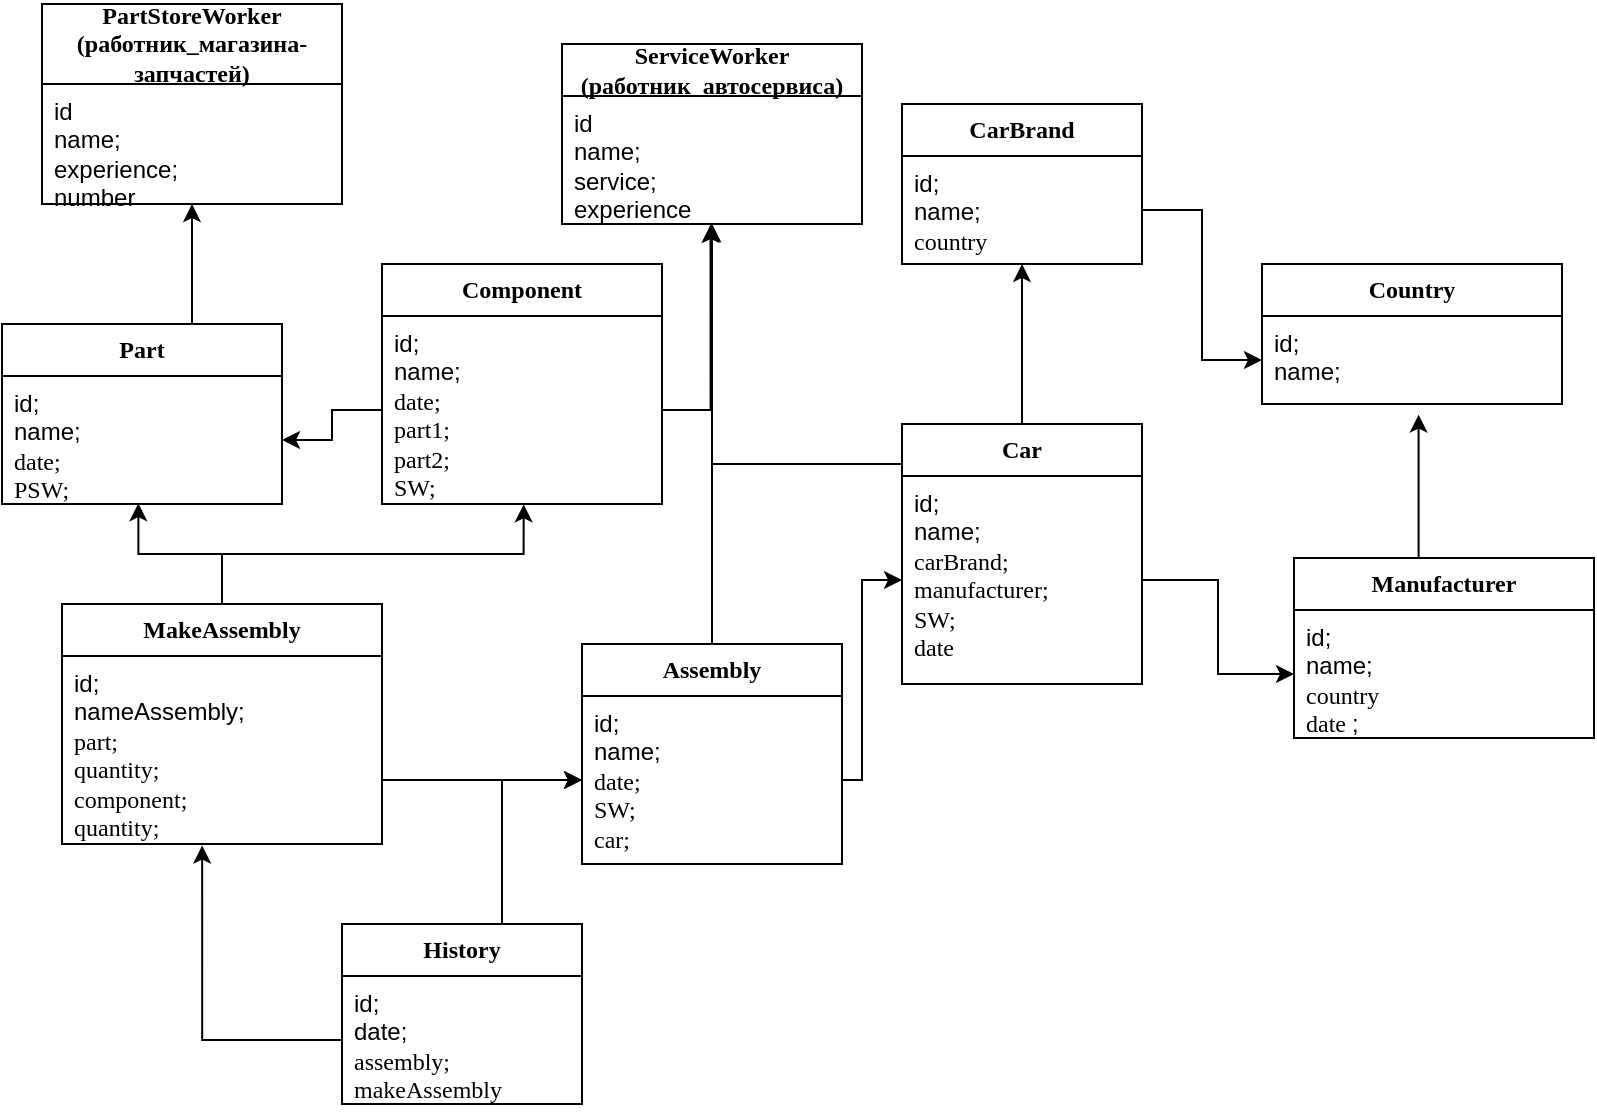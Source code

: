 <mxfile version="13.9.9" type="device"><diagram name="Страница — 1" id="Quc_e2RFCN8F1o5YhnRg"><mxGraphModel dx="1820" dy="823" grid="1" gridSize="10" guides="1" tooltips="1" connect="1" arrows="1" fold="1" page="1" pageScale="1" pageWidth="827" pageHeight="1169" math="0" shadow="0"><root><mxCell id="0"/><mxCell id="1" parent="0"/><mxCell id="G_JCvUH-RgyqWUhUpPqh-30" style="edgeStyle=orthogonalEdgeStyle;rounded=0;orthogonalLoop=1;jettySize=auto;html=1;exitX=0.5;exitY=0;exitDx=0;exitDy=0;entryX=0.5;entryY=1;entryDx=0;entryDy=0;" edge="1" parent="1" source="bnBB34JT-k37lyJ-cgn0-1" target="G_JCvUH-RgyqWUhUpPqh-3"><mxGeometry relative="1" as="geometry"><Array as="points"><mxPoint x="115" y="480"/></Array></mxGeometry></mxCell><mxCell id="bnBB34JT-k37lyJ-cgn0-1" value="&lt;b&gt;&lt;span style=&quot;line-height: 106% ; font-family: &amp;#34;times new roman&amp;#34; , serif&quot;&gt;&lt;font style=&quot;font-size: 12px&quot;&gt;Part&lt;/font&gt;&lt;/span&gt;&lt;/b&gt;" style="swimlane;fontStyle=0;childLayout=stackLayout;horizontal=1;startSize=26;fillColor=none;horizontalStack=0;resizeParent=1;resizeParentMax=0;resizeLast=0;collapsible=1;marginBottom=0;whiteSpace=wrap;html=1;" parent="1" vertex="1"><mxGeometry x="20" y="480" width="140" height="90" as="geometry"/></mxCell><mxCell id="bnBB34JT-k37lyJ-cgn0-3" value="&lt;font&gt;&lt;font&gt;&lt;font style=&quot;font-size: 12px&quot;&gt;id;&lt;br&gt;name;&lt;br&gt;&lt;/font&gt;&lt;/font&gt;&lt;span style=&quot;line-height: 106% ; font-family: &amp;#34;times new roman&amp;#34; , serif&quot;&gt;date;&lt;br&gt;PSW;&lt;br&gt;&lt;/span&gt;&lt;/font&gt;" style="text;strokeColor=none;fillColor=none;align=left;verticalAlign=top;spacingLeft=4;spacingRight=4;overflow=hidden;rotatable=0;points=[[0,0.5],[1,0.5]];portConstraint=eastwest;whiteSpace=wrap;html=1;" parent="bnBB34JT-k37lyJ-cgn0-1" vertex="1"><mxGeometry y="26" width="140" height="64" as="geometry"/></mxCell><mxCell id="bnBB34JT-k37lyJ-cgn0-5" value="&lt;b&gt;&lt;span style=&quot;line-height: 106% ; font-family: &amp;#34;times new roman&amp;#34; , serif&quot;&gt;&lt;font style=&quot;font-size: 12px&quot;&gt;ServiceWorker&lt;br&gt;(работник_автосервиса)&lt;br&gt;&lt;/font&gt;&lt;/span&gt;&lt;/b&gt;" style="swimlane;fontStyle=0;childLayout=stackLayout;horizontal=1;startSize=26;fillColor=none;horizontalStack=0;resizeParent=1;resizeParentMax=0;resizeLast=0;collapsible=1;marginBottom=0;whiteSpace=wrap;html=1;" parent="1" vertex="1"><mxGeometry x="300" y="340" width="150" height="90" as="geometry"/></mxCell><mxCell id="bnBB34JT-k37lyJ-cgn0-6" value="id&lt;br&gt;name;&lt;br&gt;service;&lt;br&gt;experience" style="text;strokeColor=none;fillColor=none;align=left;verticalAlign=top;spacingLeft=4;spacingRight=4;overflow=hidden;rotatable=0;points=[[0,0.5],[1,0.5]];portConstraint=eastwest;whiteSpace=wrap;html=1;" parent="bnBB34JT-k37lyJ-cgn0-5" vertex="1"><mxGeometry y="26" width="150" height="64" as="geometry"/></mxCell><mxCell id="3TPIFaQt0hGigsYMZb2y-10" value="&lt;b&gt;&lt;span style=&quot;line-height: 106% ; font-family: &amp;#34;times new roman&amp;#34; , serif&quot;&gt;&lt;font style=&quot;font-size: 12px&quot;&gt;Country&lt;/font&gt;&lt;/span&gt;&lt;/b&gt;" style="swimlane;fontStyle=0;childLayout=stackLayout;horizontal=1;startSize=26;fillColor=none;horizontalStack=0;resizeParent=1;resizeParentMax=0;resizeLast=0;collapsible=1;marginBottom=0;whiteSpace=wrap;html=1;" parent="1" vertex="1"><mxGeometry x="650" y="450" width="150" height="70" as="geometry"/></mxCell><mxCell id="3TPIFaQt0hGigsYMZb2y-11" value="id;&lt;br&gt;name;" style="text;strokeColor=none;fillColor=none;align=left;verticalAlign=top;spacingLeft=4;spacingRight=4;overflow=hidden;rotatable=0;points=[[0,0.5],[1,0.5]];portConstraint=eastwest;whiteSpace=wrap;html=1;" parent="3TPIFaQt0hGigsYMZb2y-10" vertex="1"><mxGeometry y="26" width="150" height="44" as="geometry"/></mxCell><mxCell id="G_JCvUH-RgyqWUhUpPqh-19" style="edgeStyle=orthogonalEdgeStyle;rounded=0;orthogonalLoop=1;jettySize=auto;html=1;exitX=0.5;exitY=0;exitDx=0;exitDy=0;entryX=0.522;entryY=1.121;entryDx=0;entryDy=0;entryPerimeter=0;" edge="1" parent="1" source="3TPIFaQt0hGigsYMZb2y-12" target="3TPIFaQt0hGigsYMZb2y-11"><mxGeometry relative="1" as="geometry"><Array as="points"><mxPoint x="728" y="597"/></Array></mxGeometry></mxCell><mxCell id="3TPIFaQt0hGigsYMZb2y-12" value="&lt;b&gt;&lt;span style=&quot;line-height: 106% ; font-family: &amp;#34;times new roman&amp;#34; , serif&quot;&gt;&lt;font style=&quot;font-size: 12px&quot;&gt;Manufacturer&lt;/font&gt;&lt;/span&gt;&lt;/b&gt;" style="swimlane;fontStyle=0;childLayout=stackLayout;horizontal=1;startSize=26;fillColor=none;horizontalStack=0;resizeParent=1;resizeParentMax=0;resizeLast=0;collapsible=1;marginBottom=0;whiteSpace=wrap;html=1;" parent="1" vertex="1"><mxGeometry x="666" y="597" width="150" height="90" as="geometry"/></mxCell><mxCell id="3TPIFaQt0hGigsYMZb2y-13" value="id;&lt;br&gt;name;&lt;br&gt;&lt;font style=&quot;font-size: 12px&quot;&gt;&lt;span style=&quot;line-height: 106% ; font-family: &amp;#34;times new roman&amp;#34; , serif&quot;&gt;country&amp;nbsp;&lt;/span&gt;&lt;br&gt;&lt;span style=&quot;line-height: 106% ; font-family: &amp;#34;times new roman&amp;#34; , serif&quot;&gt;date&amp;nbsp;&lt;/span&gt;;&lt;/font&gt;" style="text;strokeColor=none;fillColor=none;align=left;verticalAlign=top;spacingLeft=4;spacingRight=4;overflow=hidden;rotatable=0;points=[[0,0.5],[1,0.5]];portConstraint=eastwest;whiteSpace=wrap;html=1;" parent="3TPIFaQt0hGigsYMZb2y-12" vertex="1"><mxGeometry y="26" width="150" height="64" as="geometry"/></mxCell><mxCell id="G_JCvUH-RgyqWUhUpPqh-23" style="edgeStyle=orthogonalEdgeStyle;rounded=0;orthogonalLoop=1;jettySize=auto;html=1;exitX=0.5;exitY=0;exitDx=0;exitDy=0;entryX=0.5;entryY=1;entryDx=0;entryDy=0;" edge="1" parent="1" source="3TPIFaQt0hGigsYMZb2y-15" target="G_JCvUH-RgyqWUhUpPqh-5"><mxGeometry relative="1" as="geometry"/></mxCell><mxCell id="3TPIFaQt0hGigsYMZb2y-15" value="&lt;b&gt;&lt;span style=&quot;line-height: 106% ; font-family: &amp;#34;times new roman&amp;#34; , serif&quot;&gt;&lt;font style=&quot;font-size: 12px&quot;&gt;Car&lt;/font&gt;&lt;/span&gt;&lt;/b&gt;" style="swimlane;fontStyle=0;childLayout=stackLayout;horizontal=1;startSize=26;fillColor=none;horizontalStack=0;resizeParent=1;resizeParentMax=0;resizeLast=0;collapsible=1;marginBottom=0;whiteSpace=wrap;html=1;" parent="1" vertex="1"><mxGeometry x="470" y="530" width="120" height="130" as="geometry"/></mxCell><mxCell id="3TPIFaQt0hGigsYMZb2y-16" value="id;&lt;br&gt;name;&lt;br&gt;&lt;font&gt;&lt;font style=&quot;font-size: 12px&quot;&gt;&lt;span style=&quot;line-height: 106% ; font-family: &amp;#34;times new roman&amp;#34; , serif&quot;&gt;carBrand;&lt;/span&gt;&lt;/font&gt;&lt;span style=&quot;line-height: 106% ; font-family: &amp;#34;times new roman&amp;#34; , serif&quot;&gt;&lt;font style=&quot;font-size: 12px&quot;&gt;&lt;br&gt;&lt;span style=&quot;line-height: 106%&quot;&gt;manufacturer;&lt;br&gt;&lt;/span&gt;&lt;/font&gt;SW;&lt;br&gt;date&lt;br&gt;&lt;/span&gt;&lt;/font&gt;" style="text;strokeColor=none;fillColor=none;align=left;verticalAlign=top;spacingLeft=4;spacingRight=4;overflow=hidden;rotatable=0;points=[[0,0.5],[1,0.5]];portConstraint=eastwest;whiteSpace=wrap;html=1;" parent="3TPIFaQt0hGigsYMZb2y-15" vertex="1"><mxGeometry y="26" width="120" height="104" as="geometry"/></mxCell><mxCell id="G_JCvUH-RgyqWUhUpPqh-3" value="&lt;font face=&quot;times new roman, serif&quot;&gt;&lt;b&gt;PartStoreWorker&lt;br&gt;(работник_магазина-запчастей)&lt;br&gt;&lt;/b&gt;&lt;/font&gt;" style="swimlane;fontStyle=0;childLayout=stackLayout;horizontal=1;startSize=40;fillColor=none;horizontalStack=0;resizeParent=1;resizeParentMax=0;resizeLast=0;collapsible=1;marginBottom=0;whiteSpace=wrap;html=1;" vertex="1" parent="1"><mxGeometry x="40" y="320" width="150" height="100" as="geometry"/></mxCell><mxCell id="G_JCvUH-RgyqWUhUpPqh-4" value="id&lt;br&gt;name;&lt;br&gt;experience;&lt;br&gt;number" style="text;strokeColor=none;fillColor=none;align=left;verticalAlign=top;spacingLeft=4;spacingRight=4;overflow=hidden;rotatable=0;points=[[0,0.5],[1,0.5]];portConstraint=eastwest;whiteSpace=wrap;html=1;" vertex="1" parent="G_JCvUH-RgyqWUhUpPqh-3"><mxGeometry y="40" width="150" height="60" as="geometry"/></mxCell><mxCell id="G_JCvUH-RgyqWUhUpPqh-5" value="&lt;b&gt;&lt;span style=&quot;line-height: 106% ; font-family: &amp;#34;times new roman&amp;#34; , serif&quot;&gt;&lt;font style=&quot;font-size: 12px&quot;&gt;CarBrand&lt;/font&gt;&lt;/span&gt;&lt;/b&gt;" style="swimlane;fontStyle=0;childLayout=stackLayout;horizontal=1;startSize=26;fillColor=none;horizontalStack=0;resizeParent=1;resizeParentMax=0;resizeLast=0;collapsible=1;marginBottom=0;whiteSpace=wrap;html=1;" vertex="1" parent="1"><mxGeometry x="470" y="370" width="120" height="80" as="geometry"/></mxCell><mxCell id="G_JCvUH-RgyqWUhUpPqh-6" value="id;&lt;br&gt;name;&lt;br&gt;&lt;font&gt;&lt;span style=&quot;line-height: 106% ; font-family: &amp;#34;times new roman&amp;#34; , serif&quot;&gt;country&lt;br&gt;&lt;/span&gt;&lt;/font&gt;" style="text;strokeColor=none;fillColor=none;align=left;verticalAlign=top;spacingLeft=4;spacingRight=4;overflow=hidden;rotatable=0;points=[[0,0.5],[1,0.5]];portConstraint=eastwest;whiteSpace=wrap;html=1;" vertex="1" parent="G_JCvUH-RgyqWUhUpPqh-5"><mxGeometry y="26" width="120" height="54" as="geometry"/></mxCell><mxCell id="G_JCvUH-RgyqWUhUpPqh-7" value="&lt;b&gt;&lt;span style=&quot;line-height: 106% ; font-family: &amp;#34;times new roman&amp;#34; , serif&quot;&gt;&lt;font style=&quot;font-size: 12px&quot;&gt;Component&lt;/font&gt;&lt;/span&gt;&lt;/b&gt;" style="swimlane;fontStyle=0;childLayout=stackLayout;horizontal=1;startSize=26;fillColor=none;horizontalStack=0;resizeParent=1;resizeParentMax=0;resizeLast=0;collapsible=1;marginBottom=0;whiteSpace=wrap;html=1;" vertex="1" parent="1"><mxGeometry x="210" y="450" width="140" height="120" as="geometry"/></mxCell><mxCell id="G_JCvUH-RgyqWUhUpPqh-8" value="&lt;font&gt;&lt;font&gt;&lt;font style=&quot;font-size: 12px&quot;&gt;id;&lt;br&gt;name;&lt;br&gt;&lt;/font&gt;&lt;/font&gt;&lt;span style=&quot;line-height: 106% ; font-family: &amp;#34;times new roman&amp;#34; , serif&quot;&gt;date;&lt;br&gt;part1;&lt;br&gt;part2;&lt;br&gt;SW;&lt;br&gt;&lt;/span&gt;&lt;/font&gt;" style="text;strokeColor=none;fillColor=none;align=left;verticalAlign=top;spacingLeft=4;spacingRight=4;overflow=hidden;rotatable=0;points=[[0,0.5],[1,0.5]];portConstraint=eastwest;whiteSpace=wrap;html=1;" vertex="1" parent="G_JCvUH-RgyqWUhUpPqh-7"><mxGeometry y="26" width="140" height="94" as="geometry"/></mxCell><mxCell id="G_JCvUH-RgyqWUhUpPqh-32" style="edgeStyle=orthogonalEdgeStyle;rounded=0;orthogonalLoop=1;jettySize=auto;html=1;exitX=0.5;exitY=0;exitDx=0;exitDy=0;entryX=0.5;entryY=1;entryDx=0;entryDy=0;" edge="1" parent="1" source="G_JCvUH-RgyqWUhUpPqh-9" target="bnBB34JT-k37lyJ-cgn0-5"><mxGeometry relative="1" as="geometry"><Array as="points"><mxPoint x="375" y="587"/></Array></mxGeometry></mxCell><mxCell id="G_JCvUH-RgyqWUhUpPqh-9" value="&lt;b&gt;&lt;span style=&quot;line-height: 106% ; font-family: &amp;#34;times new roman&amp;#34; , serif&quot;&gt;&lt;font style=&quot;font-size: 12px&quot;&gt;Assembly&lt;/font&gt;&lt;/span&gt;&lt;/b&gt;" style="swimlane;fontStyle=0;childLayout=stackLayout;horizontal=1;startSize=26;fillColor=none;horizontalStack=0;resizeParent=1;resizeParentMax=0;resizeLast=0;collapsible=1;marginBottom=0;whiteSpace=wrap;html=1;" vertex="1" parent="1"><mxGeometry x="310" y="640" width="130" height="110" as="geometry"/></mxCell><mxCell id="G_JCvUH-RgyqWUhUpPqh-10" value="&lt;font&gt;&lt;font&gt;&lt;font style=&quot;font-size: 12px&quot;&gt;id;&lt;br&gt;name;&lt;br&gt;&lt;/font&gt;&lt;/font&gt;&lt;span style=&quot;line-height: 106% ; font-family: &amp;#34;times new roman&amp;#34; , serif&quot;&gt;date;&lt;br&gt;SW;&lt;br&gt;car;&lt;br&gt;&lt;/span&gt;&lt;/font&gt;" style="text;strokeColor=none;fillColor=none;align=left;verticalAlign=top;spacingLeft=4;spacingRight=4;overflow=hidden;rotatable=0;points=[[0,0.5],[1,0.5]];portConstraint=eastwest;whiteSpace=wrap;html=1;" vertex="1" parent="G_JCvUH-RgyqWUhUpPqh-9"><mxGeometry y="26" width="130" height="84" as="geometry"/></mxCell><mxCell id="G_JCvUH-RgyqWUhUpPqh-28" style="edgeStyle=orthogonalEdgeStyle;rounded=0;orthogonalLoop=1;jettySize=auto;html=1;exitX=0.5;exitY=0;exitDx=0;exitDy=0;entryX=0.487;entryY=0.994;entryDx=0;entryDy=0;entryPerimeter=0;" edge="1" parent="1" source="G_JCvUH-RgyqWUhUpPqh-11" target="bnBB34JT-k37lyJ-cgn0-3"><mxGeometry relative="1" as="geometry"/></mxCell><mxCell id="G_JCvUH-RgyqWUhUpPqh-29" style="edgeStyle=orthogonalEdgeStyle;rounded=0;orthogonalLoop=1;jettySize=auto;html=1;exitX=0.5;exitY=0;exitDx=0;exitDy=0;entryX=0.506;entryY=1.002;entryDx=0;entryDy=0;entryPerimeter=0;" edge="1" parent="1" source="G_JCvUH-RgyqWUhUpPqh-11" target="G_JCvUH-RgyqWUhUpPqh-8"><mxGeometry relative="1" as="geometry"><Array as="points"><mxPoint x="130" y="595"/><mxPoint x="281" y="595"/></Array></mxGeometry></mxCell><mxCell id="G_JCvUH-RgyqWUhUpPqh-11" value="&lt;b&gt;&lt;span style=&quot;line-height: 106% ; font-family: &amp;#34;times new roman&amp;#34; , serif&quot;&gt;&lt;font style=&quot;font-size: 12px&quot;&gt;MakeAssembly&lt;/font&gt;&lt;/span&gt;&lt;/b&gt;" style="swimlane;fontStyle=0;childLayout=stackLayout;horizontal=1;startSize=26;fillColor=none;horizontalStack=0;resizeParent=1;resizeParentMax=0;resizeLast=0;collapsible=1;marginBottom=0;whiteSpace=wrap;html=1;" vertex="1" parent="1"><mxGeometry x="50" y="620" width="160" height="120" as="geometry"/></mxCell><mxCell id="G_JCvUH-RgyqWUhUpPqh-12" value="&lt;font&gt;&lt;font&gt;&lt;font style=&quot;font-size: 12px&quot;&gt;id;&lt;br&gt;nameAssembly;&lt;br&gt;&lt;/font&gt;&lt;/font&gt;&lt;span style=&quot;line-height: 106% ; font-family: &amp;#34;times new roman&amp;#34; , serif&quot;&gt;part;&lt;br&gt;quantity;&lt;br&gt;component;&lt;br&gt;quantity;&lt;br&gt;&lt;br&gt;&lt;/span&gt;&lt;/font&gt;" style="text;strokeColor=none;fillColor=none;align=left;verticalAlign=top;spacingLeft=4;spacingRight=4;overflow=hidden;rotatable=0;points=[[0,0.5],[1,0.5]];portConstraint=eastwest;whiteSpace=wrap;html=1;" vertex="1" parent="G_JCvUH-RgyqWUhUpPqh-11"><mxGeometry y="26" width="160" height="94" as="geometry"/></mxCell><mxCell id="G_JCvUH-RgyqWUhUpPqh-26" style="edgeStyle=orthogonalEdgeStyle;rounded=0;orthogonalLoop=1;jettySize=auto;html=1;exitX=0.5;exitY=0;exitDx=0;exitDy=0;" edge="1" parent="1" source="G_JCvUH-RgyqWUhUpPqh-13" target="G_JCvUH-RgyqWUhUpPqh-10"><mxGeometry relative="1" as="geometry"><mxPoint x="340" y="710" as="targetPoint"/><Array as="points"><mxPoint x="270" y="708"/></Array></mxGeometry></mxCell><mxCell id="G_JCvUH-RgyqWUhUpPqh-13" value="&lt;b&gt;&lt;span style=&quot;line-height: 106% ; font-family: &amp;#34;times new roman&amp;#34; , serif&quot;&gt;&lt;font style=&quot;font-size: 12px&quot;&gt;History&lt;/font&gt;&lt;/span&gt;&lt;/b&gt;" style="swimlane;fontStyle=0;childLayout=stackLayout;horizontal=1;startSize=26;fillColor=none;horizontalStack=0;resizeParent=1;resizeParentMax=0;resizeLast=0;collapsible=1;marginBottom=0;whiteSpace=wrap;html=1;" vertex="1" parent="1"><mxGeometry x="190" y="780" width="120" height="90" as="geometry"/></mxCell><mxCell id="G_JCvUH-RgyqWUhUpPqh-14" value="id;&lt;br&gt;date;&lt;br&gt;&lt;font&gt;&lt;span style=&quot;line-height: 106% ; font-family: &amp;#34;times new roman&amp;#34; , serif&quot;&gt;assembly;&lt;br&gt;makeAssembly&lt;br&gt;&lt;/span&gt;&lt;/font&gt;" style="text;strokeColor=none;fillColor=none;align=left;verticalAlign=top;spacingLeft=4;spacingRight=4;overflow=hidden;rotatable=0;points=[[0,0.5],[1,0.5]];portConstraint=eastwest;whiteSpace=wrap;html=1;" vertex="1" parent="G_JCvUH-RgyqWUhUpPqh-13"><mxGeometry y="26" width="120" height="64" as="geometry"/></mxCell><mxCell id="G_JCvUH-RgyqWUhUpPqh-18" style="edgeStyle=orthogonalEdgeStyle;rounded=0;orthogonalLoop=1;jettySize=auto;html=1;exitX=1;exitY=0.5;exitDx=0;exitDy=0;" edge="1" parent="1" source="3TPIFaQt0hGigsYMZb2y-16" target="3TPIFaQt0hGigsYMZb2y-13"><mxGeometry relative="1" as="geometry"/></mxCell><mxCell id="G_JCvUH-RgyqWUhUpPqh-20" style="edgeStyle=orthogonalEdgeStyle;rounded=0;orthogonalLoop=1;jettySize=auto;html=1;exitX=1;exitY=0.5;exitDx=0;exitDy=0;entryX=0;entryY=0.5;entryDx=0;entryDy=0;" edge="1" parent="1" source="G_JCvUH-RgyqWUhUpPqh-6" target="3TPIFaQt0hGigsYMZb2y-11"><mxGeometry relative="1" as="geometry"/></mxCell><mxCell id="G_JCvUH-RgyqWUhUpPqh-24" style="edgeStyle=orthogonalEdgeStyle;rounded=0;orthogonalLoop=1;jettySize=auto;html=1;exitX=1;exitY=0.5;exitDx=0;exitDy=0;entryX=0;entryY=0.5;entryDx=0;entryDy=0;" edge="1" parent="1" source="G_JCvUH-RgyqWUhUpPqh-10" target="3TPIFaQt0hGigsYMZb2y-16"><mxGeometry relative="1" as="geometry"><Array as="points"><mxPoint x="450" y="708"/><mxPoint x="450" y="608"/></Array></mxGeometry></mxCell><mxCell id="G_JCvUH-RgyqWUhUpPqh-25" style="edgeStyle=orthogonalEdgeStyle;rounded=0;orthogonalLoop=1;jettySize=auto;html=1;exitX=1;exitY=0.5;exitDx=0;exitDy=0;entryX=0;entryY=0.5;entryDx=0;entryDy=0;" edge="1" parent="1" source="G_JCvUH-RgyqWUhUpPqh-12" target="G_JCvUH-RgyqWUhUpPqh-10"><mxGeometry relative="1" as="geometry"><Array as="points"><mxPoint x="210" y="708"/></Array></mxGeometry></mxCell><mxCell id="G_JCvUH-RgyqWUhUpPqh-27" style="edgeStyle=orthogonalEdgeStyle;rounded=0;orthogonalLoop=1;jettySize=auto;html=1;exitX=0;exitY=0.5;exitDx=0;exitDy=0;entryX=0.438;entryY=1.008;entryDx=0;entryDy=0;entryPerimeter=0;" edge="1" parent="1" source="G_JCvUH-RgyqWUhUpPqh-14" target="G_JCvUH-RgyqWUhUpPqh-12"><mxGeometry relative="1" as="geometry"/></mxCell><mxCell id="G_JCvUH-RgyqWUhUpPqh-33" style="edgeStyle=orthogonalEdgeStyle;rounded=0;orthogonalLoop=1;jettySize=auto;html=1;exitX=0;exitY=0.5;exitDx=0;exitDy=0;entryX=0.5;entryY=1;entryDx=0;entryDy=0;" edge="1" parent="1" source="3TPIFaQt0hGigsYMZb2y-16" target="bnBB34JT-k37lyJ-cgn0-5"><mxGeometry relative="1" as="geometry"><Array as="points"><mxPoint x="470" y="550"/><mxPoint x="375" y="550"/></Array></mxGeometry></mxCell><mxCell id="G_JCvUH-RgyqWUhUpPqh-34" style="edgeStyle=orthogonalEdgeStyle;rounded=0;orthogonalLoop=1;jettySize=auto;html=1;entryX=0.495;entryY=1.006;entryDx=0;entryDy=0;entryPerimeter=0;" edge="1" parent="1" source="G_JCvUH-RgyqWUhUpPqh-8" target="bnBB34JT-k37lyJ-cgn0-6"><mxGeometry relative="1" as="geometry"><mxPoint x="380" y="390" as="targetPoint"/></mxGeometry></mxCell><mxCell id="G_JCvUH-RgyqWUhUpPqh-36" style="edgeStyle=orthogonalEdgeStyle;rounded=0;orthogonalLoop=1;jettySize=auto;html=1;" edge="1" parent="1" source="G_JCvUH-RgyqWUhUpPqh-8" target="bnBB34JT-k37lyJ-cgn0-3"><mxGeometry relative="1" as="geometry"/></mxCell></root></mxGraphModel></diagram></mxfile>